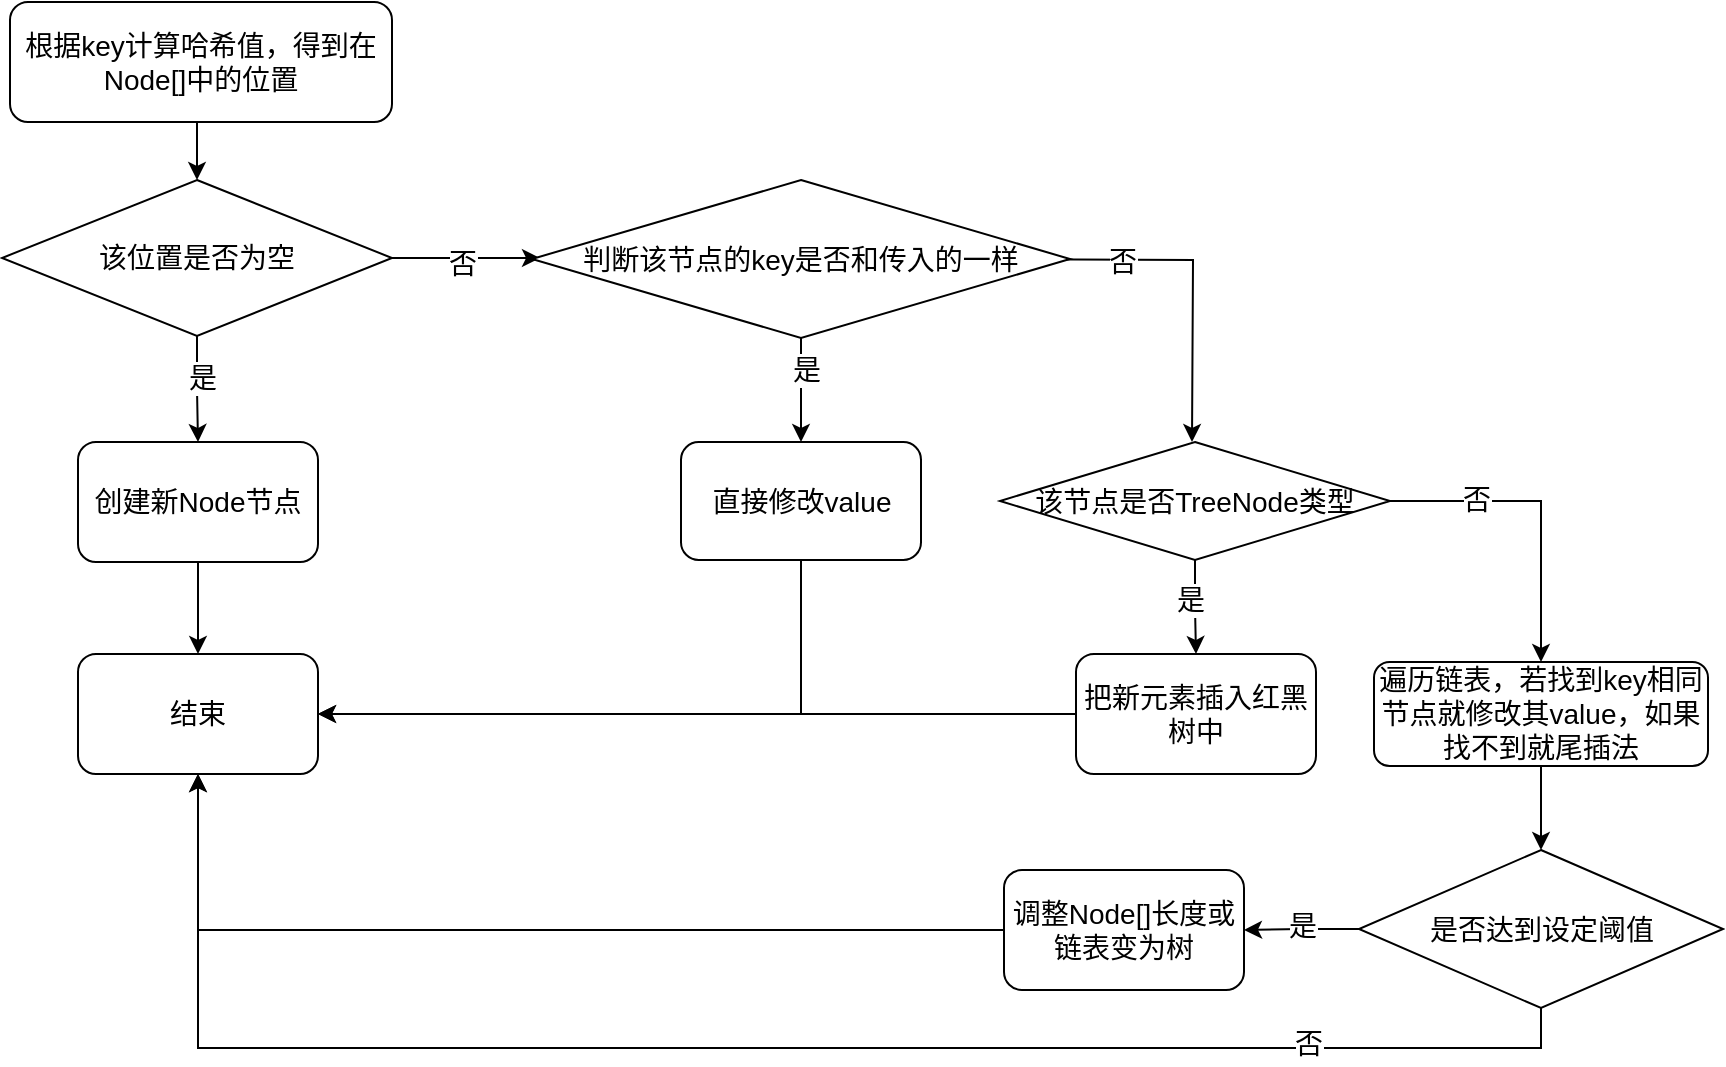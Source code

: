 <mxfile version="24.7.5">
  <diagram name="第 1 页" id="2otNJQx4Th6LUdCDufka">
    <mxGraphModel dx="1221" dy="618" grid="0" gridSize="10" guides="1" tooltips="1" connect="1" arrows="1" fold="1" page="1" pageScale="1" pageWidth="1600" pageHeight="1200" math="0" shadow="0">
      <root>
        <mxCell id="0" />
        <mxCell id="1" parent="0" />
        <mxCell id="UVqMz0SO6O-b6ly85-nw-8" style="edgeStyle=orthogonalEdgeStyle;rounded=0;orthogonalLoop=1;jettySize=auto;html=1;exitX=0.5;exitY=1;exitDx=0;exitDy=0;entryX=0.5;entryY=0;entryDx=0;entryDy=0;" edge="1" parent="1" source="UVqMz0SO6O-b6ly85-nw-2" target="UVqMz0SO6O-b6ly85-nw-7">
          <mxGeometry relative="1" as="geometry" />
        </mxCell>
        <mxCell id="UVqMz0SO6O-b6ly85-nw-2" value="&lt;font style=&quot;font-size: 14px;&quot;&gt;根据key计算哈希值，得到在Node[]中的位置&lt;/font&gt;" style="rounded=1;whiteSpace=wrap;html=1;" vertex="1" parent="1">
          <mxGeometry x="374" y="91" width="191" height="60" as="geometry" />
        </mxCell>
        <mxCell id="UVqMz0SO6O-b6ly85-nw-10" style="edgeStyle=orthogonalEdgeStyle;rounded=0;orthogonalLoop=1;jettySize=auto;html=1;exitX=0.5;exitY=1;exitDx=0;exitDy=0;entryX=0.5;entryY=0;entryDx=0;entryDy=0;" edge="1" parent="1" source="UVqMz0SO6O-b6ly85-nw-7" target="UVqMz0SO6O-b6ly85-nw-9">
          <mxGeometry relative="1" as="geometry" />
        </mxCell>
        <mxCell id="UVqMz0SO6O-b6ly85-nw-13" value="是" style="edgeLabel;html=1;align=center;verticalAlign=middle;resizable=0;points=[];fontSize=14;" vertex="1" connectable="0" parent="UVqMz0SO6O-b6ly85-nw-10">
          <mxGeometry x="-0.236" y="2" relative="1" as="geometry">
            <mxPoint as="offset" />
          </mxGeometry>
        </mxCell>
        <mxCell id="UVqMz0SO6O-b6ly85-nw-15" style="edgeStyle=orthogonalEdgeStyle;rounded=0;orthogonalLoop=1;jettySize=auto;html=1;exitX=1;exitY=0.5;exitDx=0;exitDy=0;entryX=0;entryY=0.5;entryDx=0;entryDy=0;" edge="1" parent="1" source="UVqMz0SO6O-b6ly85-nw-7">
          <mxGeometry relative="1" as="geometry">
            <mxPoint x="639" y="219" as="targetPoint" />
          </mxGeometry>
        </mxCell>
        <mxCell id="UVqMz0SO6O-b6ly85-nw-16" value="否" style="edgeLabel;html=1;align=center;verticalAlign=middle;resizable=0;points=[];fontSize=14;" vertex="1" connectable="0" parent="UVqMz0SO6O-b6ly85-nw-15">
          <mxGeometry x="-0.054" y="-3" relative="1" as="geometry">
            <mxPoint as="offset" />
          </mxGeometry>
        </mxCell>
        <mxCell id="UVqMz0SO6O-b6ly85-nw-7" value="&lt;font style=&quot;font-size: 14px;&quot;&gt;该位置是否为空&lt;/font&gt;" style="rhombus;whiteSpace=wrap;html=1;" vertex="1" parent="1">
          <mxGeometry x="370" y="180" width="195" height="78" as="geometry" />
        </mxCell>
        <mxCell id="UVqMz0SO6O-b6ly85-nw-12" style="edgeStyle=orthogonalEdgeStyle;rounded=0;orthogonalLoop=1;jettySize=auto;html=1;exitX=0.5;exitY=1;exitDx=0;exitDy=0;entryX=0.5;entryY=0;entryDx=0;entryDy=0;" edge="1" parent="1" source="UVqMz0SO6O-b6ly85-nw-9" target="UVqMz0SO6O-b6ly85-nw-11">
          <mxGeometry relative="1" as="geometry" />
        </mxCell>
        <mxCell id="UVqMz0SO6O-b6ly85-nw-9" value="&lt;font style=&quot;font-size: 14px;&quot;&gt;创建新Node节点&lt;/font&gt;" style="rounded=1;whiteSpace=wrap;html=1;" vertex="1" parent="1">
          <mxGeometry x="408" y="311" width="120" height="60" as="geometry" />
        </mxCell>
        <mxCell id="UVqMz0SO6O-b6ly85-nw-11" value="&lt;font style=&quot;font-size: 14px;&quot;&gt;结束&lt;/font&gt;" style="rounded=1;whiteSpace=wrap;html=1;" vertex="1" parent="1">
          <mxGeometry x="408" y="417" width="120" height="60" as="geometry" />
        </mxCell>
        <mxCell id="UVqMz0SO6O-b6ly85-nw-19" style="edgeStyle=orthogonalEdgeStyle;rounded=0;orthogonalLoop=1;jettySize=auto;html=1;exitX=0.5;exitY=1;exitDx=0;exitDy=0;entryX=0.5;entryY=0;entryDx=0;entryDy=0;" edge="1" parent="1" source="UVqMz0SO6O-b6ly85-nw-17" target="UVqMz0SO6O-b6ly85-nw-18">
          <mxGeometry relative="1" as="geometry" />
        </mxCell>
        <mxCell id="UVqMz0SO6O-b6ly85-nw-20" value="是" style="edgeLabel;html=1;align=center;verticalAlign=middle;resizable=0;points=[];fontSize=14;" vertex="1" connectable="0" parent="UVqMz0SO6O-b6ly85-nw-19">
          <mxGeometry x="-0.395" y="2" relative="1" as="geometry">
            <mxPoint as="offset" />
          </mxGeometry>
        </mxCell>
        <mxCell id="UVqMz0SO6O-b6ly85-nw-23" style="edgeStyle=orthogonalEdgeStyle;rounded=0;orthogonalLoop=1;jettySize=auto;html=1;exitX=1;exitY=0.5;exitDx=0;exitDy=0;entryX=0.5;entryY=0;entryDx=0;entryDy=0;" edge="1" parent="1">
          <mxGeometry relative="1" as="geometry">
            <mxPoint x="862" y="219.5" as="sourcePoint" />
            <mxPoint x="965" y="311" as="targetPoint" />
          </mxGeometry>
        </mxCell>
        <mxCell id="UVqMz0SO6O-b6ly85-nw-24" value="否" style="edgeLabel;html=1;align=center;verticalAlign=middle;resizable=0;points=[];fontSize=14;" vertex="1" connectable="0" parent="UVqMz0SO6O-b6ly85-nw-23">
          <mxGeometry x="-0.301" relative="1" as="geometry">
            <mxPoint y="1" as="offset" />
          </mxGeometry>
        </mxCell>
        <mxCell id="UVqMz0SO6O-b6ly85-nw-17" value="&lt;font style=&quot;font-size: 14px;&quot;&gt;判断该节点的key是否和传入的一样&lt;/font&gt;" style="rhombus;whiteSpace=wrap;html=1;" vertex="1" parent="1">
          <mxGeometry x="635" y="180" width="269" height="79" as="geometry" />
        </mxCell>
        <mxCell id="UVqMz0SO6O-b6ly85-nw-21" style="edgeStyle=orthogonalEdgeStyle;rounded=0;orthogonalLoop=1;jettySize=auto;html=1;exitX=0.5;exitY=1;exitDx=0;exitDy=0;entryX=1;entryY=0.5;entryDx=0;entryDy=0;" edge="1" parent="1" source="UVqMz0SO6O-b6ly85-nw-18" target="UVqMz0SO6O-b6ly85-nw-11">
          <mxGeometry relative="1" as="geometry" />
        </mxCell>
        <mxCell id="UVqMz0SO6O-b6ly85-nw-18" value="&lt;font style=&quot;font-size: 14px;&quot;&gt;直接修改value&lt;/font&gt;" style="rounded=1;whiteSpace=wrap;html=1;" vertex="1" parent="1">
          <mxGeometry x="709.5" y="311" width="120" height="59" as="geometry" />
        </mxCell>
        <mxCell id="UVqMz0SO6O-b6ly85-nw-27" style="edgeStyle=orthogonalEdgeStyle;rounded=0;orthogonalLoop=1;jettySize=auto;html=1;exitX=0.5;exitY=1;exitDx=0;exitDy=0;entryX=0.5;entryY=0;entryDx=0;entryDy=0;fontSize=14;" edge="1" parent="1" source="UVqMz0SO6O-b6ly85-nw-25" target="UVqMz0SO6O-b6ly85-nw-26">
          <mxGeometry relative="1" as="geometry" />
        </mxCell>
        <mxCell id="UVqMz0SO6O-b6ly85-nw-28" value="是" style="edgeLabel;html=1;align=center;verticalAlign=middle;resizable=0;points=[];fontSize=14;" vertex="1" connectable="0" parent="UVqMz0SO6O-b6ly85-nw-27">
          <mxGeometry x="-0.158" y="-3" relative="1" as="geometry">
            <mxPoint as="offset" />
          </mxGeometry>
        </mxCell>
        <mxCell id="UVqMz0SO6O-b6ly85-nw-30" style="edgeStyle=orthogonalEdgeStyle;rounded=0;orthogonalLoop=1;jettySize=auto;html=1;exitX=1;exitY=0.5;exitDx=0;exitDy=0;entryX=0.5;entryY=0;entryDx=0;entryDy=0;" edge="1" parent="1" source="UVqMz0SO6O-b6ly85-nw-25" target="UVqMz0SO6O-b6ly85-nw-29">
          <mxGeometry relative="1" as="geometry" />
        </mxCell>
        <mxCell id="UVqMz0SO6O-b6ly85-nw-31" value="否" style="edgeLabel;html=1;align=center;verticalAlign=middle;resizable=0;points=[];fontSize=14;" vertex="1" connectable="0" parent="UVqMz0SO6O-b6ly85-nw-30">
          <mxGeometry x="-0.45" y="2" relative="1" as="geometry">
            <mxPoint y="1" as="offset" />
          </mxGeometry>
        </mxCell>
        <mxCell id="UVqMz0SO6O-b6ly85-nw-25" value="&lt;font style=&quot;font-size: 14px;&quot;&gt;该节点是否TreeNode类型&lt;/font&gt;" style="rhombus;whiteSpace=wrap;html=1;" vertex="1" parent="1">
          <mxGeometry x="869" y="311" width="195" height="59" as="geometry" />
        </mxCell>
        <mxCell id="UVqMz0SO6O-b6ly85-nw-34" style="edgeStyle=orthogonalEdgeStyle;rounded=0;orthogonalLoop=1;jettySize=auto;html=1;exitX=0;exitY=0.5;exitDx=0;exitDy=0;entryX=1;entryY=0.5;entryDx=0;entryDy=0;" edge="1" parent="1" source="UVqMz0SO6O-b6ly85-nw-26" target="UVqMz0SO6O-b6ly85-nw-11">
          <mxGeometry relative="1" as="geometry" />
        </mxCell>
        <mxCell id="UVqMz0SO6O-b6ly85-nw-26" value="&lt;font style=&quot;font-size: 14px;&quot;&gt;把新元素插入红黑树中&lt;/font&gt;" style="rounded=1;whiteSpace=wrap;html=1;" vertex="1" parent="1">
          <mxGeometry x="907" y="417" width="120" height="60" as="geometry" />
        </mxCell>
        <mxCell id="UVqMz0SO6O-b6ly85-nw-37" style="edgeStyle=orthogonalEdgeStyle;rounded=0;orthogonalLoop=1;jettySize=auto;html=1;exitX=0.5;exitY=1;exitDx=0;exitDy=0;entryX=0.5;entryY=0;entryDx=0;entryDy=0;" edge="1" parent="1" source="UVqMz0SO6O-b6ly85-nw-29" target="UVqMz0SO6O-b6ly85-nw-36">
          <mxGeometry relative="1" as="geometry" />
        </mxCell>
        <mxCell id="UVqMz0SO6O-b6ly85-nw-29" value="&lt;font style=&quot;font-size: 14px;&quot;&gt;遍历链表，若找到key相同节点就修改其value，如果找不到就尾插法&lt;/font&gt;" style="rounded=1;whiteSpace=wrap;html=1;" vertex="1" parent="1">
          <mxGeometry x="1056" y="421" width="167" height="52" as="geometry" />
        </mxCell>
        <mxCell id="UVqMz0SO6O-b6ly85-nw-39" style="edgeStyle=orthogonalEdgeStyle;rounded=0;orthogonalLoop=1;jettySize=auto;html=1;exitX=0;exitY=0.5;exitDx=0;exitDy=0;entryX=1;entryY=0.5;entryDx=0;entryDy=0;" edge="1" parent="1" source="UVqMz0SO6O-b6ly85-nw-36" target="UVqMz0SO6O-b6ly85-nw-38">
          <mxGeometry relative="1" as="geometry" />
        </mxCell>
        <mxCell id="UVqMz0SO6O-b6ly85-nw-40" value="是" style="edgeLabel;html=1;align=center;verticalAlign=middle;resizable=0;points=[];fontSize=14;" vertex="1" connectable="0" parent="UVqMz0SO6O-b6ly85-nw-39">
          <mxGeometry x="-0.01" y="-1" relative="1" as="geometry">
            <mxPoint y="-1" as="offset" />
          </mxGeometry>
        </mxCell>
        <mxCell id="UVqMz0SO6O-b6ly85-nw-43" style="edgeStyle=orthogonalEdgeStyle;rounded=0;orthogonalLoop=1;jettySize=auto;html=1;exitX=0.5;exitY=1;exitDx=0;exitDy=0;entryX=0.5;entryY=1;entryDx=0;entryDy=0;" edge="1" parent="1" source="UVqMz0SO6O-b6ly85-nw-36" target="UVqMz0SO6O-b6ly85-nw-11">
          <mxGeometry relative="1" as="geometry" />
        </mxCell>
        <mxCell id="UVqMz0SO6O-b6ly85-nw-44" value="&lt;font style=&quot;font-size: 14px;&quot;&gt;否&lt;/font&gt;" style="edgeLabel;html=1;align=center;verticalAlign=middle;resizable=0;points=[];" vertex="1" connectable="0" parent="UVqMz0SO6O-b6ly85-nw-43">
          <mxGeometry x="-0.701" y="2" relative="1" as="geometry">
            <mxPoint x="-13" y="-4" as="offset" />
          </mxGeometry>
        </mxCell>
        <mxCell id="UVqMz0SO6O-b6ly85-nw-36" value="&lt;font style=&quot;font-size: 14px;&quot;&gt;是否达到设定阈值&lt;/font&gt;" style="rhombus;whiteSpace=wrap;html=1;" vertex="1" parent="1">
          <mxGeometry x="1048.5" y="515" width="182" height="79" as="geometry" />
        </mxCell>
        <mxCell id="UVqMz0SO6O-b6ly85-nw-41" style="edgeStyle=orthogonalEdgeStyle;rounded=0;orthogonalLoop=1;jettySize=auto;html=1;exitX=0;exitY=0.5;exitDx=0;exitDy=0;entryX=0.5;entryY=1;entryDx=0;entryDy=0;" edge="1" parent="1" source="UVqMz0SO6O-b6ly85-nw-38" target="UVqMz0SO6O-b6ly85-nw-11">
          <mxGeometry relative="1" as="geometry" />
        </mxCell>
        <mxCell id="UVqMz0SO6O-b6ly85-nw-38" value="&lt;font style=&quot;font-size: 14px;&quot;&gt;调整Node[]长度或链表变为树&lt;/font&gt;" style="rounded=1;whiteSpace=wrap;html=1;" vertex="1" parent="1">
          <mxGeometry x="871" y="525" width="120" height="60" as="geometry" />
        </mxCell>
      </root>
    </mxGraphModel>
  </diagram>
</mxfile>
